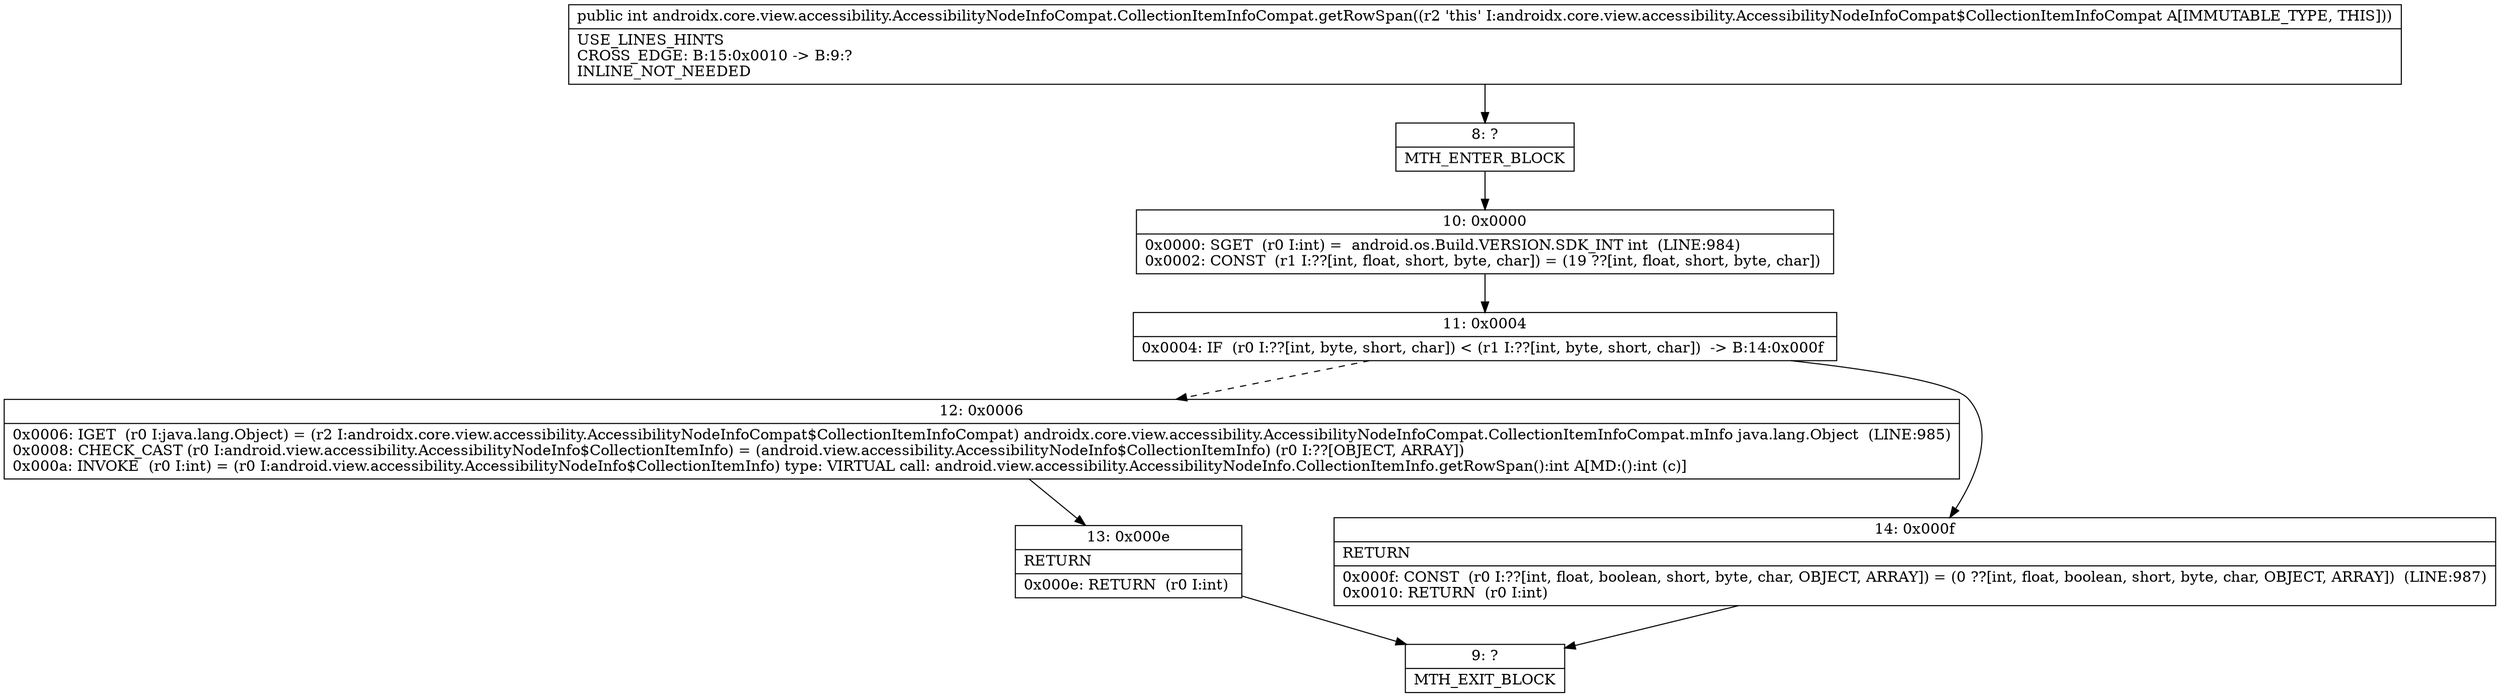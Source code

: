 digraph "CFG forandroidx.core.view.accessibility.AccessibilityNodeInfoCompat.CollectionItemInfoCompat.getRowSpan()I" {
Node_8 [shape=record,label="{8\:\ ?|MTH_ENTER_BLOCK\l}"];
Node_10 [shape=record,label="{10\:\ 0x0000|0x0000: SGET  (r0 I:int) =  android.os.Build.VERSION.SDK_INT int  (LINE:984)\l0x0002: CONST  (r1 I:??[int, float, short, byte, char]) = (19 ??[int, float, short, byte, char]) \l}"];
Node_11 [shape=record,label="{11\:\ 0x0004|0x0004: IF  (r0 I:??[int, byte, short, char]) \< (r1 I:??[int, byte, short, char])  \-\> B:14:0x000f \l}"];
Node_12 [shape=record,label="{12\:\ 0x0006|0x0006: IGET  (r0 I:java.lang.Object) = (r2 I:androidx.core.view.accessibility.AccessibilityNodeInfoCompat$CollectionItemInfoCompat) androidx.core.view.accessibility.AccessibilityNodeInfoCompat.CollectionItemInfoCompat.mInfo java.lang.Object  (LINE:985)\l0x0008: CHECK_CAST (r0 I:android.view.accessibility.AccessibilityNodeInfo$CollectionItemInfo) = (android.view.accessibility.AccessibilityNodeInfo$CollectionItemInfo) (r0 I:??[OBJECT, ARRAY]) \l0x000a: INVOKE  (r0 I:int) = (r0 I:android.view.accessibility.AccessibilityNodeInfo$CollectionItemInfo) type: VIRTUAL call: android.view.accessibility.AccessibilityNodeInfo.CollectionItemInfo.getRowSpan():int A[MD:():int (c)]\l}"];
Node_13 [shape=record,label="{13\:\ 0x000e|RETURN\l|0x000e: RETURN  (r0 I:int) \l}"];
Node_9 [shape=record,label="{9\:\ ?|MTH_EXIT_BLOCK\l}"];
Node_14 [shape=record,label="{14\:\ 0x000f|RETURN\l|0x000f: CONST  (r0 I:??[int, float, boolean, short, byte, char, OBJECT, ARRAY]) = (0 ??[int, float, boolean, short, byte, char, OBJECT, ARRAY])  (LINE:987)\l0x0010: RETURN  (r0 I:int) \l}"];
MethodNode[shape=record,label="{public int androidx.core.view.accessibility.AccessibilityNodeInfoCompat.CollectionItemInfoCompat.getRowSpan((r2 'this' I:androidx.core.view.accessibility.AccessibilityNodeInfoCompat$CollectionItemInfoCompat A[IMMUTABLE_TYPE, THIS]))  | USE_LINES_HINTS\lCROSS_EDGE: B:15:0x0010 \-\> B:9:?\lINLINE_NOT_NEEDED\l}"];
MethodNode -> Node_8;Node_8 -> Node_10;
Node_10 -> Node_11;
Node_11 -> Node_12[style=dashed];
Node_11 -> Node_14;
Node_12 -> Node_13;
Node_13 -> Node_9;
Node_14 -> Node_9;
}


